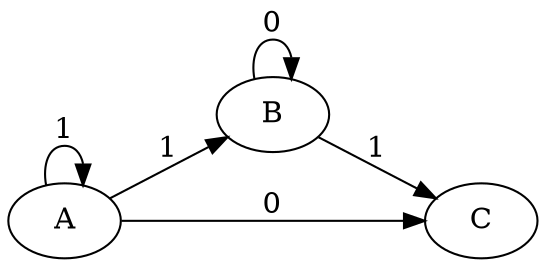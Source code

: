 digraph GI05052009IMG1 {
graph [rankdir=LR]
A -> B [label=1, weight=8];
A -> C [label=0, weight=100];
B -> C [label=1];
A -> A [label=1];
B -> B [label=0];
}